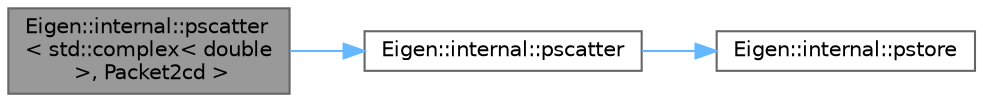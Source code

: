 digraph "Eigen::internal::pscatter&lt; std::complex&lt; double &gt;, Packet2cd &gt;"
{
 // LATEX_PDF_SIZE
  bgcolor="transparent";
  edge [fontname=Helvetica,fontsize=10,labelfontname=Helvetica,labelfontsize=10];
  node [fontname=Helvetica,fontsize=10,shape=box,height=0.2,width=0.4];
  rankdir="LR";
  Node1 [id="Node000001",label="Eigen::internal::pscatter\l\< std::complex\< double\l \>, Packet2cd \>",height=0.2,width=0.4,color="gray40", fillcolor="grey60", style="filled", fontcolor="black",tooltip=" "];
  Node1 -> Node2 [id="edge3_Node000001_Node000002",color="steelblue1",style="solid",tooltip=" "];
  Node2 [id="Node000002",label="Eigen::internal::pscatter",height=0.2,width=0.4,color="grey40", fillcolor="white", style="filled",URL="$namespace_eigen_1_1internal.html#a8ec395bc54b860a3f62a879fec09cf19",tooltip=" "];
  Node2 -> Node3 [id="edge4_Node000002_Node000003",color="steelblue1",style="solid",tooltip=" "];
  Node3 [id="Node000003",label="Eigen::internal::pstore",height=0.2,width=0.4,color="grey40", fillcolor="white", style="filled",URL="$namespace_eigen_1_1internal.html#aaab57ef8d873301545ff0afbf2e28458",tooltip=" "];
}
